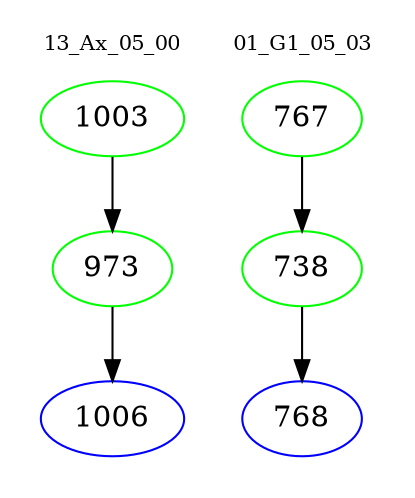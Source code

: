 digraph{
subgraph cluster_0 {
color = white
label = "13_Ax_05_00";
fontsize=10;
T0_1003 [label="1003", color="green"]
T0_1003 -> T0_973 [color="black"]
T0_973 [label="973", color="green"]
T0_973 -> T0_1006 [color="black"]
T0_1006 [label="1006", color="blue"]
}
subgraph cluster_1 {
color = white
label = "01_G1_05_03";
fontsize=10;
T1_767 [label="767", color="green"]
T1_767 -> T1_738 [color="black"]
T1_738 [label="738", color="green"]
T1_738 -> T1_768 [color="black"]
T1_768 [label="768", color="blue"]
}
}
